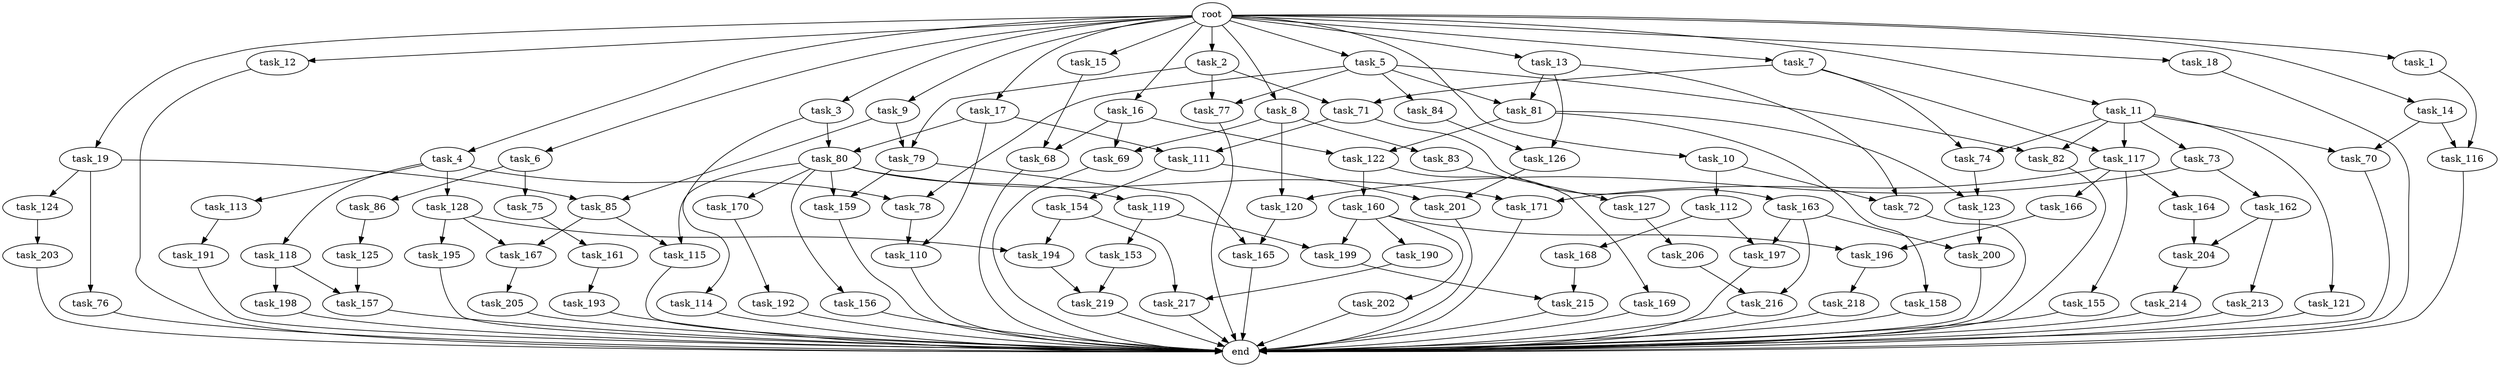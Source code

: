 digraph G {
  task_192 [size="695784701.952000"];
  task_194 [size="833223655.424000"];
  task_16 [size="1.024000"];
  task_168 [size="34359738.368000"];
  task_115 [size="1408749273.088000"];
  task_158 [size="309237645.312000"];
  task_19 [size="1.024000"];
  task_75 [size="858993459.200000"];
  task_12 [size="1.024000"];
  task_190 [size="34359738.368000"];
  task_119 [size="858993459.200000"];
  task_111 [size="292057776.128000"];
  task_110 [size="1073741824.000000"];
  task_113 [size="549755813.888000"];
  task_68 [size="635655159.808000"];
  task_117 [size="773094113.280000"];
  task_162 [size="34359738.368000"];
  task_86 [size="858993459.200000"];
  task_84 [size="34359738.368000"];
  task_6 [size="1.024000"];
  task_2 [size="1.024000"];
  task_156 [size="858993459.200000"];
  task_13 [size="1.024000"];
  task_123 [size="446676598.784000"];
  task_79 [size="893353197.568000"];
  task_72 [size="893353197.568000"];
  task_200 [size="1168231104.512000"];
  task_191 [size="549755813.888000"];
  task_217 [size="833223655.424000"];
  root [size="0.000000"];
  task_202 [size="34359738.368000"];
  task_216 [size="936302870.528000"];
  task_214 [size="214748364.800000"];
  task_7 [size="1.024000"];
  task_74 [size="773094113.280000"];
  task_219 [size="558345748.480000"];
  task_18 [size="1.024000"];
  task_1 [size="1.024000"];
  task_157 [size="68719476.736000"];
  task_198 [size="34359738.368000"];
  task_215 [size="154618822.656000"];
  task_82 [size="730144440.320000"];
  task_203 [size="137438953.472000"];
  task_155 [size="695784701.952000"];
  task_77 [size="893353197.568000"];
  task_195 [size="695784701.952000"];
  task_11 [size="1.024000"];
  task_17 [size="1.024000"];
  task_4 [size="1.024000"];
  task_125 [size="420906795.008000"];
  task_159 [size="1168231104.512000"];
  task_112 [size="858993459.200000"];
  task_199 [size="730144440.320000"];
  task_83 [size="695784701.952000"];
  task_73 [size="695784701.952000"];
  task_76 [size="695784701.952000"];
  task_154 [size="549755813.888000"];
  task_10 [size="1.024000"];
  task_81 [size="68719476.736000"];
  task_196 [size="455266533.376000"];
  task_205 [size="214748364.800000"];
  task_14 [size="1.024000"];
  task_163 [size="77309411.328000"];
  task_122 [size="730144440.320000"];
  task_218 [size="214748364.800000"];
  task_69 [size="1116691496.960000"];
  task_153 [size="695784701.952000"];
  task_118 [size="549755813.888000"];
  task_121 [size="695784701.952000"];
  task_15 [size="1.024000"];
  task_169 [size="695784701.952000"];
  end [size="0.000000"];
  task_164 [size="695784701.952000"];
  task_167 [size="1245540515.840000"];
  task_114 [size="549755813.888000"];
  task_70 [size="910533066.752000"];
  task_160 [size="695784701.952000"];
  task_193 [size="214748364.800000"];
  task_78 [size="584115552.256000"];
  task_3 [size="1.024000"];
  task_170 [size="858993459.200000"];
  task_166 [size="695784701.952000"];
  task_71 [size="936302870.528000"];
  task_197 [size="893353197.568000"];
  task_201 [size="584115552.256000"];
  task_85 [size="730144440.320000"];
  task_8 [size="1.024000"];
  task_126 [size="249108103.168000"];
  task_9 [size="1.024000"];
  task_120 [size="730144440.320000"];
  task_5 [size="1.024000"];
  task_161 [size="420906795.008000"];
  task_80 [size="764504178.688000"];
  task_204 [size="249108103.168000"];
  task_165 [size="618475290.624000"];
  task_127 [size="309237645.312000"];
  task_116 [size="1073741824.000000"];
  task_124 [size="695784701.952000"];
  task_171 [size="1554778161.152000"];
  task_213 [size="34359738.368000"];
  task_128 [size="549755813.888000"];
  task_206 [size="309237645.312000"];

  task_192 -> end [size="1.000000"];
  task_194 -> task_219 [size="134217728.000000"];
  task_16 -> task_68 [size="411041792.000000"];
  task_16 -> task_69 [size="411041792.000000"];
  task_16 -> task_122 [size="411041792.000000"];
  task_168 -> task_215 [size="75497472.000000"];
  task_115 -> end [size="1.000000"];
  task_158 -> end [size="1.000000"];
  task_19 -> task_76 [size="679477248.000000"];
  task_19 -> task_85 [size="679477248.000000"];
  task_19 -> task_124 [size="679477248.000000"];
  task_75 -> task_161 [size="411041792.000000"];
  task_12 -> end [size="1.000000"];
  task_190 -> task_217 [size="679477248.000000"];
  task_119 -> task_153 [size="679477248.000000"];
  task_119 -> task_199 [size="679477248.000000"];
  task_111 -> task_154 [size="536870912.000000"];
  task_111 -> task_201 [size="536870912.000000"];
  task_110 -> end [size="1.000000"];
  task_113 -> task_191 [size="536870912.000000"];
  task_68 -> end [size="1.000000"];
  task_117 -> task_166 [size="679477248.000000"];
  task_117 -> task_164 [size="679477248.000000"];
  task_117 -> task_155 [size="679477248.000000"];
  task_117 -> task_171 [size="679477248.000000"];
  task_162 -> task_204 [size="33554432.000000"];
  task_162 -> task_213 [size="33554432.000000"];
  task_86 -> task_125 [size="411041792.000000"];
  task_84 -> task_126 [size="209715200.000000"];
  task_6 -> task_86 [size="838860800.000000"];
  task_6 -> task_75 [size="838860800.000000"];
  task_2 -> task_71 [size="838860800.000000"];
  task_2 -> task_79 [size="838860800.000000"];
  task_2 -> task_77 [size="838860800.000000"];
  task_156 -> end [size="1.000000"];
  task_13 -> task_81 [size="33554432.000000"];
  task_13 -> task_126 [size="33554432.000000"];
  task_13 -> task_72 [size="33554432.000000"];
  task_123 -> task_200 [size="301989888.000000"];
  task_79 -> task_159 [size="301989888.000000"];
  task_79 -> task_165 [size="301989888.000000"];
  task_72 -> end [size="1.000000"];
  task_200 -> end [size="1.000000"];
  task_191 -> end [size="1.000000"];
  task_217 -> end [size="1.000000"];
  root -> task_2 [size="1.000000"];
  root -> task_7 [size="1.000000"];
  root -> task_5 [size="1.000000"];
  root -> task_11 [size="1.000000"];
  root -> task_10 [size="1.000000"];
  root -> task_16 [size="1.000000"];
  root -> task_4 [size="1.000000"];
  root -> task_17 [size="1.000000"];
  root -> task_3 [size="1.000000"];
  root -> task_13 [size="1.000000"];
  root -> task_18 [size="1.000000"];
  root -> task_9 [size="1.000000"];
  root -> task_19 [size="1.000000"];
  root -> task_6 [size="1.000000"];
  root -> task_14 [size="1.000000"];
  root -> task_8 [size="1.000000"];
  root -> task_12 [size="1.000000"];
  root -> task_15 [size="1.000000"];
  root -> task_1 [size="1.000000"];
  task_202 -> end [size="1.000000"];
  task_216 -> end [size="1.000000"];
  task_214 -> end [size="1.000000"];
  task_7 -> task_71 [size="75497472.000000"];
  task_7 -> task_74 [size="75497472.000000"];
  task_7 -> task_117 [size="75497472.000000"];
  task_74 -> task_123 [size="134217728.000000"];
  task_219 -> end [size="1.000000"];
  task_18 -> end [size="1.000000"];
  task_1 -> task_116 [size="838860800.000000"];
  task_157 -> end [size="1.000000"];
  task_198 -> end [size="1.000000"];
  task_215 -> end [size="1.000000"];
  task_82 -> end [size="1.000000"];
  task_203 -> end [size="1.000000"];
  task_155 -> end [size="1.000000"];
  task_77 -> end [size="1.000000"];
  task_195 -> end [size="1.000000"];
  task_11 -> task_74 [size="679477248.000000"];
  task_11 -> task_82 [size="679477248.000000"];
  task_11 -> task_70 [size="679477248.000000"];
  task_11 -> task_73 [size="679477248.000000"];
  task_11 -> task_117 [size="679477248.000000"];
  task_11 -> task_121 [size="679477248.000000"];
  task_17 -> task_111 [size="209715200.000000"];
  task_17 -> task_80 [size="209715200.000000"];
  task_17 -> task_110 [size="209715200.000000"];
  task_4 -> task_113 [size="536870912.000000"];
  task_4 -> task_128 [size="536870912.000000"];
  task_4 -> task_118 [size="536870912.000000"];
  task_4 -> task_78 [size="536870912.000000"];
  task_125 -> task_157 [size="33554432.000000"];
  task_159 -> end [size="1.000000"];
  task_112 -> task_168 [size="33554432.000000"];
  task_112 -> task_197 [size="33554432.000000"];
  task_199 -> task_215 [size="75497472.000000"];
  task_83 -> task_127 [size="301989888.000000"];
  task_73 -> task_120 [size="33554432.000000"];
  task_73 -> task_162 [size="33554432.000000"];
  task_76 -> end [size="1.000000"];
  task_154 -> task_217 [size="134217728.000000"];
  task_154 -> task_194 [size="134217728.000000"];
  task_10 -> task_112 [size="838860800.000000"];
  task_10 -> task_72 [size="838860800.000000"];
  task_81 -> task_122 [size="301989888.000000"];
  task_81 -> task_123 [size="301989888.000000"];
  task_81 -> task_158 [size="301989888.000000"];
  task_196 -> task_218 [size="209715200.000000"];
  task_205 -> end [size="1.000000"];
  task_14 -> task_70 [size="209715200.000000"];
  task_14 -> task_116 [size="209715200.000000"];
  task_163 -> task_216 [size="838860800.000000"];
  task_163 -> task_197 [size="838860800.000000"];
  task_163 -> task_200 [size="838860800.000000"];
  task_122 -> task_160 [size="679477248.000000"];
  task_122 -> task_169 [size="679477248.000000"];
  task_218 -> end [size="1.000000"];
  task_69 -> end [size="1.000000"];
  task_153 -> task_219 [size="411041792.000000"];
  task_118 -> task_157 [size="33554432.000000"];
  task_118 -> task_198 [size="33554432.000000"];
  task_121 -> end [size="1.000000"];
  task_15 -> task_68 [size="209715200.000000"];
  task_169 -> end [size="1.000000"];
  task_164 -> task_204 [size="209715200.000000"];
  task_167 -> task_205 [size="209715200.000000"];
  task_114 -> end [size="1.000000"];
  task_70 -> end [size="1.000000"];
  task_160 -> task_202 [size="33554432.000000"];
  task_160 -> task_190 [size="33554432.000000"];
  task_160 -> task_199 [size="33554432.000000"];
  task_160 -> task_196 [size="33554432.000000"];
  task_193 -> end [size="1.000000"];
  task_78 -> task_110 [size="838860800.000000"];
  task_3 -> task_114 [size="536870912.000000"];
  task_3 -> task_80 [size="536870912.000000"];
  task_170 -> task_192 [size="679477248.000000"];
  task_166 -> task_196 [size="411041792.000000"];
  task_71 -> task_111 [size="75497472.000000"];
  task_71 -> task_163 [size="75497472.000000"];
  task_197 -> end [size="1.000000"];
  task_201 -> end [size="1.000000"];
  task_85 -> task_115 [size="536870912.000000"];
  task_85 -> task_167 [size="536870912.000000"];
  task_8 -> task_120 [size="679477248.000000"];
  task_8 -> task_83 [size="679477248.000000"];
  task_8 -> task_69 [size="679477248.000000"];
  task_126 -> task_201 [size="33554432.000000"];
  task_9 -> task_79 [size="33554432.000000"];
  task_9 -> task_85 [size="33554432.000000"];
  task_120 -> task_165 [size="301989888.000000"];
  task_5 -> task_81 [size="33554432.000000"];
  task_5 -> task_77 [size="33554432.000000"];
  task_5 -> task_78 [size="33554432.000000"];
  task_5 -> task_84 [size="33554432.000000"];
  task_5 -> task_82 [size="33554432.000000"];
  task_161 -> task_193 [size="209715200.000000"];
  task_80 -> task_119 [size="838860800.000000"];
  task_80 -> task_156 [size="838860800.000000"];
  task_80 -> task_115 [size="838860800.000000"];
  task_80 -> task_171 [size="838860800.000000"];
  task_80 -> task_159 [size="838860800.000000"];
  task_80 -> task_170 [size="838860800.000000"];
  task_204 -> task_214 [size="209715200.000000"];
  task_165 -> end [size="1.000000"];
  task_127 -> task_206 [size="301989888.000000"];
  task_116 -> end [size="1.000000"];
  task_124 -> task_203 [size="134217728.000000"];
  task_171 -> end [size="1.000000"];
  task_213 -> end [size="1.000000"];
  task_128 -> task_167 [size="679477248.000000"];
  task_128 -> task_194 [size="679477248.000000"];
  task_128 -> task_195 [size="679477248.000000"];
  task_206 -> task_216 [size="75497472.000000"];
}
